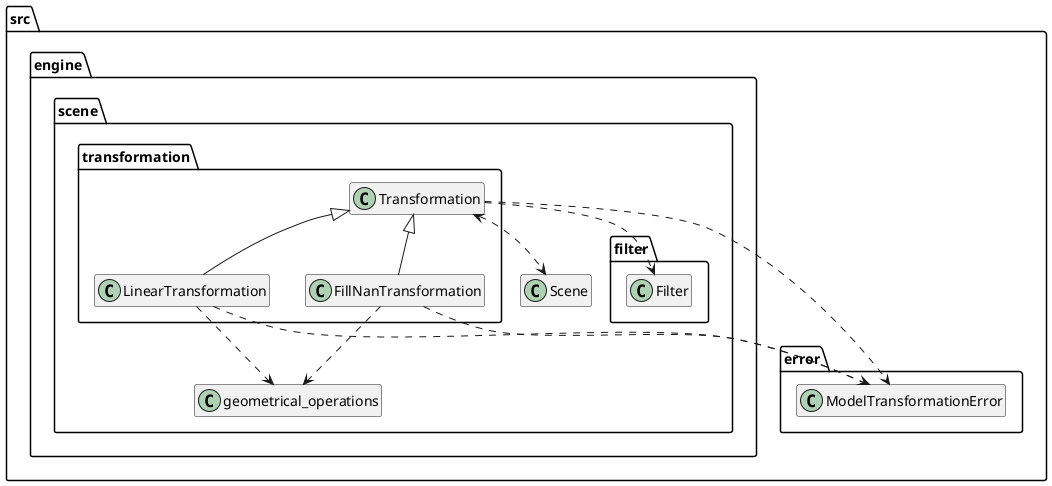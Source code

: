 @startuml

' Template file to use to create the diagrams od the packages.
' Every file must have a sub part called INTERNAL with the internal connections of the package and
' a sub part called EXTERNAL with the external parts.

!startsub INTERNAL

package src.engine.scene.transformation {
    class src.engine.scene.transformation.Transformation
    class src.engine.scene.transformation.LinearTransformation
    class src.engine.scene.transformation.FillNanTransformation
}

src.engine.scene.transformation.LinearTransformation -u-|> src.engine.scene.transformation.Transformation
src.engine.scene.transformation.FillNanTransformation -u-|> src.engine.scene.transformation.Transformation
!endsub

!startsub EXTERNAL
    src.engine.scene.transformation.Transformation <..> src.engine.scene.Scene
    src.engine.scene.transformation.LinearTransformation ..> src.error.ModelTransformationError
    src.engine.scene.transformation.Transformation ..> src.error.ModelTransformationError
    src.engine.scene.transformation.LinearTransformation ..> src.engine.scene.geometrical_operations
    src.engine.scene.transformation.Transformation ..> src.engine.scene.filter.Filter

    src.engine.scene.transformation.FillNanTransformation ..> src.engine.scene.geometrical_operations
    src.engine.scene.transformation.FillNanTransformation ..> src.error.ModelTransformationError
!endsub


' Code that will affect only the current diagram
' can be messy since it will not be imported
hide members

@enduml